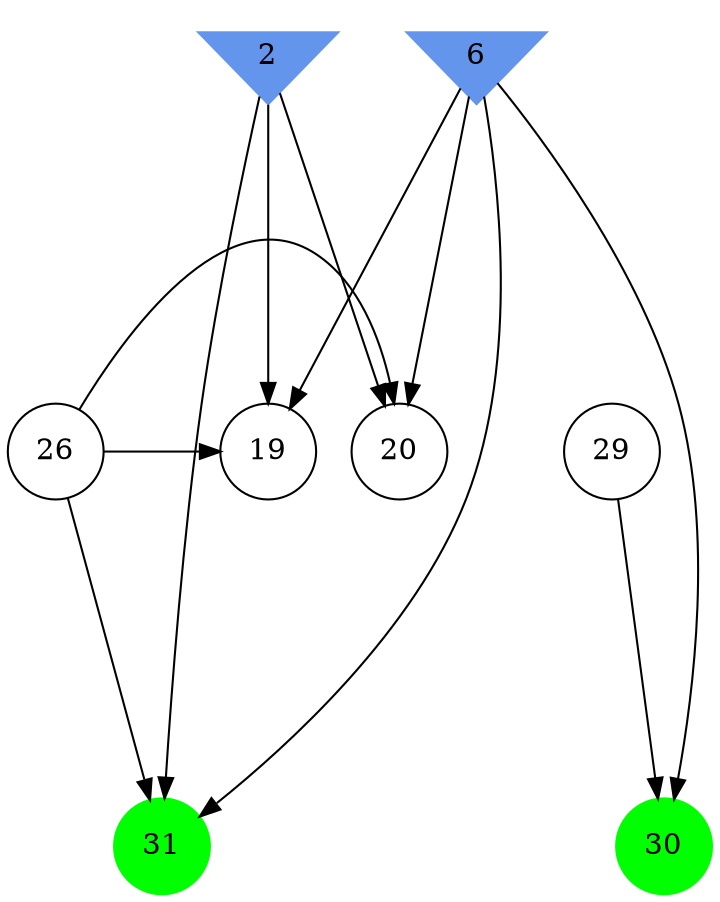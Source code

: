 digraph brain {
	ranksep=2.0;
	2 [shape=invtriangle,style=filled,color=cornflowerblue];
	6 [shape=invtriangle,style=filled,color=cornflowerblue];
	19 [shape=circle,color=black];
	20 [shape=circle,color=black];
	26 [shape=circle,color=black];
	29 [shape=circle,color=black];
	30 [shape=circle,style=filled,color=green];
	31 [shape=circle,style=filled,color=green];
	6	->	20;
	6	->	19;
	6	->	31;
	26	->	20;
	26	->	19;
	26	->	31;
	2	->	20;
	2	->	19;
	2	->	31;
	29	->	30;
	6	->	30;
	{ rank=same; 2; 6; }
	{ rank=same; 19; 20; 26; 29; }
	{ rank=same; 30; 31; }
}
